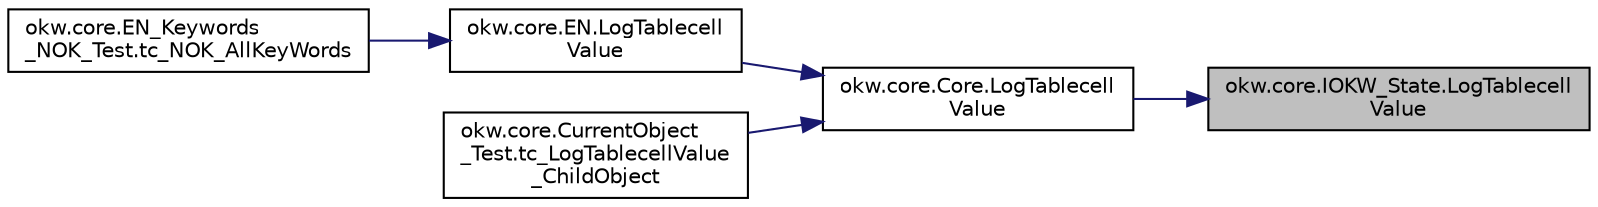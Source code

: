 digraph "okw.core.IOKW_State.LogTablecellValue"
{
 // INTERACTIVE_SVG=YES
 // LATEX_PDF_SIZE
  edge [fontname="Helvetica",fontsize="10",labelfontname="Helvetica",labelfontsize="10"];
  node [fontname="Helvetica",fontsize="10",shape=record];
  rankdir="RL";
  Node1167 [label="okw.core.IOKW_State.LogTablecell\lValue",height=0.2,width=0.4,color="black", fillcolor="grey75", style="filled", fontcolor="black",tooltip="Dokumentiert den Wert der ausgewählten Zelle."];
  Node1167 -> Node1168 [dir="back",color="midnightblue",fontsize="10",style="solid",fontname="Helvetica"];
  Node1168 [label="okw.core.Core.LogTablecell\lValue",height=0.2,width=0.4,color="black", fillcolor="white", style="filled",URL="$classokw_1_1core_1_1_core.html#ad33d08973ab4bfdc740acd14aa20364f",tooltip="Dokumentiert den Wert der ausgewählten Zelle."];
  Node1168 -> Node1169 [dir="back",color="midnightblue",fontsize="10",style="solid",fontname="Helvetica"];
  Node1169 [label="okw.core.EN.LogTablecell\lValue",height=0.2,width=0.4,color="black", fillcolor="white", style="filled",URL="$classokw_1_1core_1_1_e_n.html#ab1718e25041c06f775c33c6a41605966",tooltip="Dokumentiert den Wert der ausgewählten Zelle."];
  Node1169 -> Node1170 [dir="back",color="midnightblue",fontsize="10",style="solid",fontname="Helvetica"];
  Node1170 [label="okw.core.EN_Keywords\l_NOK_Test.tc_NOK_AllKeyWords",height=0.2,width=0.4,color="black", fillcolor="white", style="filled",URL="$classokw_1_1core_1_1_e_n___keywords___n_o_k___test.html#a81a960a2341dfb0e27da7871291c84dc",tooltip="Prüft methoden aufruf für einen einfachen Click."];
  Node1168 -> Node1171 [dir="back",color="midnightblue",fontsize="10",style="solid",fontname="Helvetica"];
  Node1171 [label="okw.core.CurrentObject\l_Test.tc_LogTablecellValue\l_ChildObject",height=0.2,width=0.4,color="black", fillcolor="white", style="filled",URL="$classokw_1_1core_1_1_current_object___test.html#a470773dd1468bde0e5df0a942902360c",tooltip="Testziel: Prüft den Aufruf der Methode LogTablecellValue( \"FN\", COL, ROW ) im ChildObject."];
}
